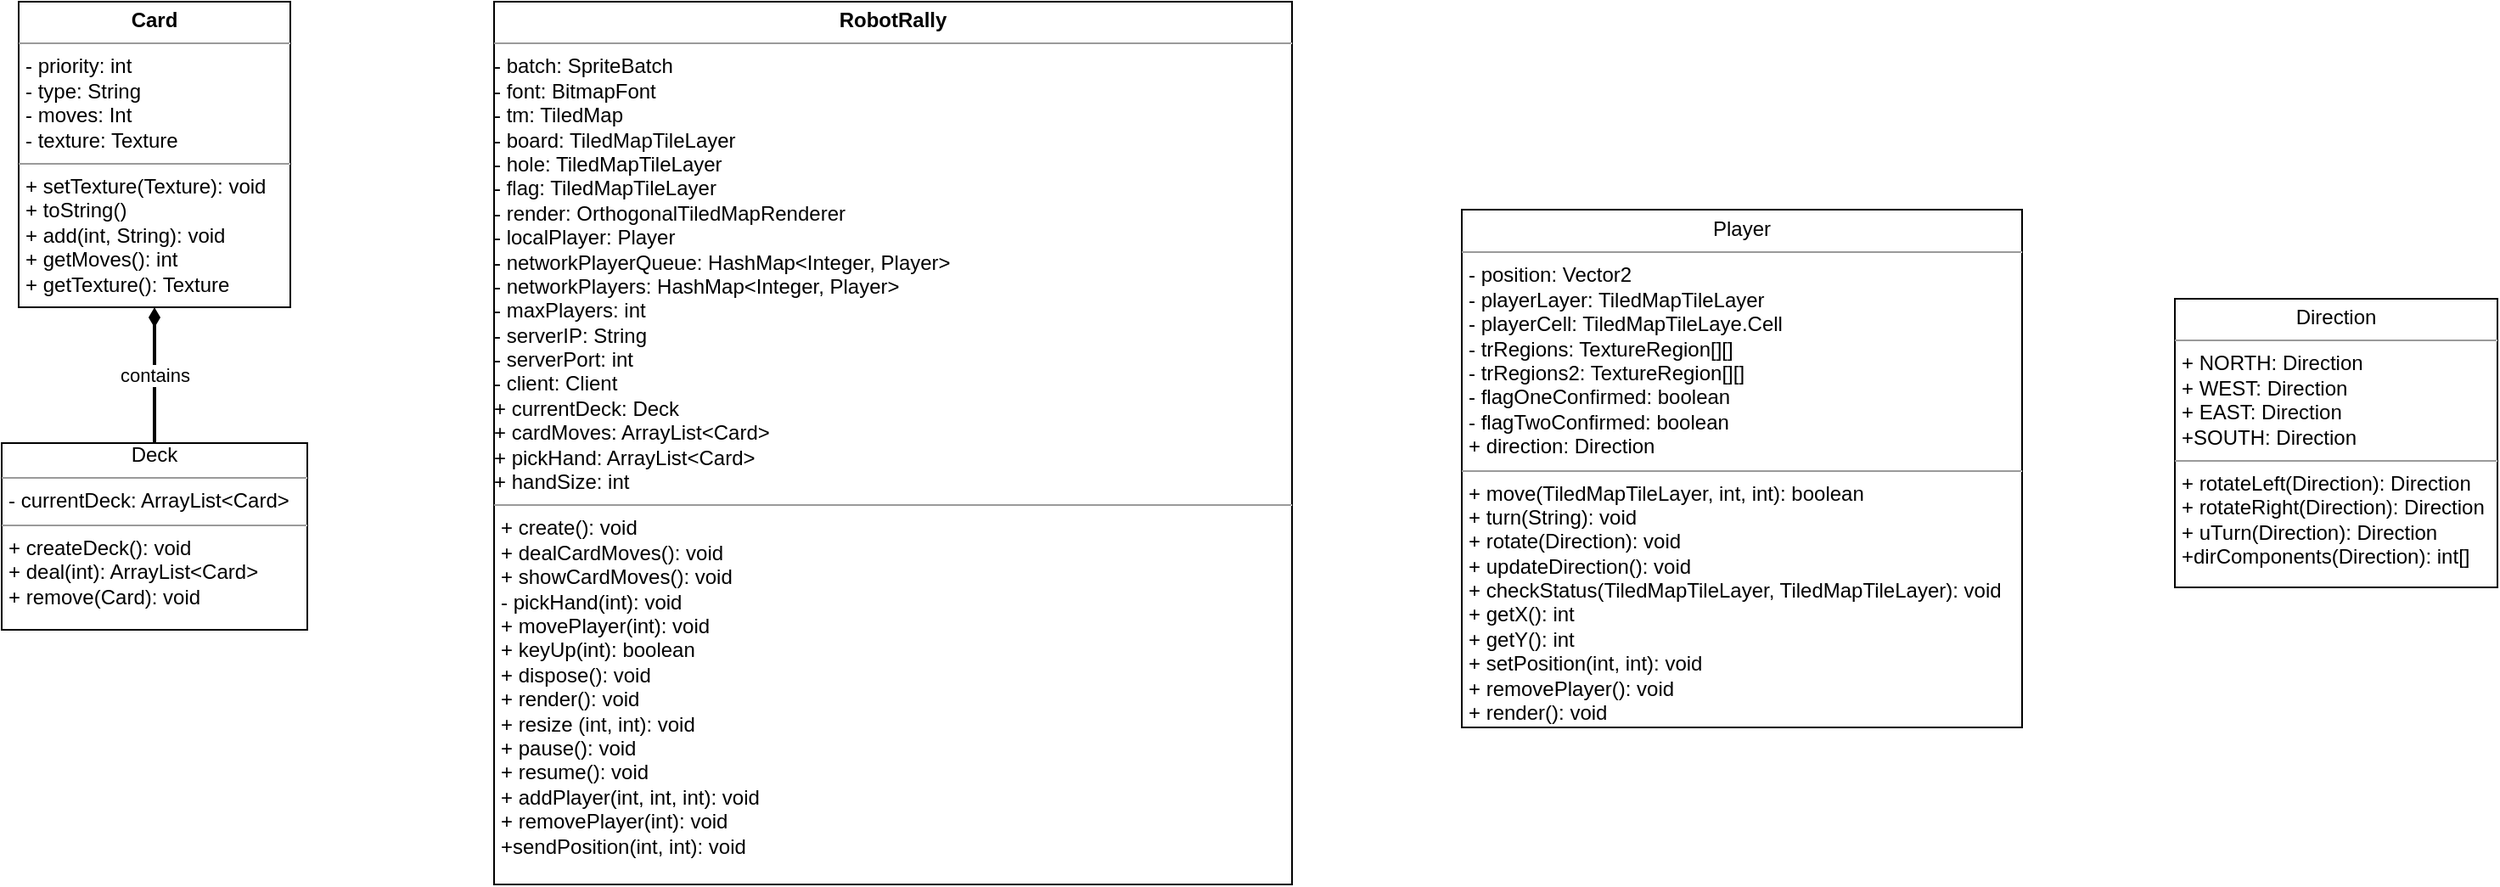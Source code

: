 <mxfile version="14.4.4" type="github">
  <diagram id="C5RBs43oDa-KdzZeNtuy" name="Page-1">
    <mxGraphModel dx="1673" dy="966" grid="1" gridSize="10" guides="1" tooltips="1" connect="1" arrows="1" fold="1" page="1" pageScale="1" pageWidth="827" pageHeight="1169" math="0" shadow="0">
      <root>
        <mxCell id="WIyWlLk6GJQsqaUBKTNV-0" />
        <mxCell id="WIyWlLk6GJQsqaUBKTNV-1" parent="WIyWlLk6GJQsqaUBKTNV-0" />
        <mxCell id="PgA1OvmayW9uiEhV1ccv-33" value="&lt;p style=&quot;margin: 0px ; margin-top: 4px ; text-align: center&quot;&gt;&lt;b&gt;Card&lt;/b&gt;&lt;/p&gt;&lt;hr size=&quot;1&quot;&gt;&lt;p style=&quot;margin: 0px ; margin-left: 4px&quot;&gt;- priority: int&lt;/p&gt;&lt;p style=&quot;margin: 0px ; margin-left: 4px&quot;&gt;- type: String&lt;/p&gt;&lt;p style=&quot;margin: 0px ; margin-left: 4px&quot;&gt;- moves: Int&lt;/p&gt;&lt;p style=&quot;margin: 0px ; margin-left: 4px&quot;&gt;- texture: Texture&lt;br&gt;&lt;/p&gt;&lt;hr size=&quot;1&quot;&gt;&lt;p style=&quot;margin: 0px ; margin-left: 4px&quot;&gt;+ setTexture(Texture): void&lt;/p&gt;&lt;p style=&quot;margin: 0px ; margin-left: 4px&quot;&gt;+ toString()&lt;/p&gt;&lt;p style=&quot;margin: 0px ; margin-left: 4px&quot;&gt;+ add(int, String): void&lt;/p&gt;&lt;p style=&quot;margin: 0px ; margin-left: 4px&quot;&gt;+ getMoves(): int&lt;br&gt;&lt;/p&gt;&lt;p style=&quot;margin: 0px ; margin-left: 4px&quot;&gt;+ getTexture(): Texture&lt;br&gt;&lt;/p&gt;" style="verticalAlign=top;align=left;overflow=fill;fontSize=12;fontFamily=Helvetica;html=1;" vertex="1" parent="WIyWlLk6GJQsqaUBKTNV-1">
          <mxGeometry x="130" y="200" width="160" height="180" as="geometry" />
        </mxCell>
        <mxCell id="PgA1OvmayW9uiEhV1ccv-36" value="contains" style="edgeStyle=orthogonalEdgeStyle;rounded=0;orthogonalLoop=1;jettySize=auto;html=1;entryX=0.5;entryY=1;entryDx=0;entryDy=0;endArrow=diamondThin;endFill=1;shadow=0;verticalAlign=middle;strokeWidth=2;targetPerimeterSpacing=0;startSize=6;" edge="1" parent="WIyWlLk6GJQsqaUBKTNV-1" source="PgA1OvmayW9uiEhV1ccv-34" target="PgA1OvmayW9uiEhV1ccv-33">
          <mxGeometry relative="1" as="geometry" />
        </mxCell>
        <mxCell id="PgA1OvmayW9uiEhV1ccv-34" value="&lt;div align=&quot;center&quot;&gt;Deck&lt;br&gt;&lt;/div&gt;&lt;hr size=&quot;1&quot;&gt;&lt;p style=&quot;margin: 0px ; margin-left: 4px&quot;&gt;- currentDeck: ArrayList&amp;lt;Card&amp;gt;&lt;/p&gt;&lt;hr size=&quot;1&quot;&gt;&lt;p style=&quot;margin: 0px ; margin-left: 4px&quot;&gt;+ createDeck(): void&lt;/p&gt;&lt;p style=&quot;margin: 0px ; margin-left: 4px&quot;&gt;+ deal(int): ArrayList&amp;lt;Card&amp;gt;&lt;/p&gt;&lt;p style=&quot;margin: 0px ; margin-left: 4px&quot;&gt;+ remove(Card): void&lt;br&gt;&lt;/p&gt;" style="verticalAlign=top;align=left;overflow=fill;fontSize=12;fontFamily=Helvetica;html=1;" vertex="1" parent="WIyWlLk6GJQsqaUBKTNV-1">
          <mxGeometry x="120" y="460" width="180" height="110" as="geometry" />
        </mxCell>
        <mxCell id="PgA1OvmayW9uiEhV1ccv-38" value="&lt;p style=&quot;margin: 0px ; margin-top: 4px ; text-align: center&quot;&gt;Direction&lt;/p&gt;&lt;hr size=&quot;1&quot;&gt;&lt;p style=&quot;margin: 0px ; margin-left: 4px&quot;&gt;+ NORTH: Direction&lt;/p&gt;&lt;p style=&quot;margin: 0px ; margin-left: 4px&quot;&gt;+ WEST: Direction&lt;br&gt;&lt;/p&gt;&lt;p style=&quot;margin: 0px ; margin-left: 4px&quot;&gt;+ EAST: Direction&lt;br&gt;&lt;/p&gt;&lt;p style=&quot;margin: 0px ; margin-left: 4px&quot;&gt;+SOUTH: Direction&lt;br&gt;&lt;/p&gt;&lt;hr size=&quot;1&quot;&gt;&lt;p style=&quot;margin: 0px ; margin-left: 4px&quot;&gt;+ rotateLeft(Direction): Direction&lt;/p&gt;&lt;p style=&quot;margin: 0px ; margin-left: 4px&quot;&gt;+ rotateRight(Direction): Direction&lt;/p&gt;&lt;p style=&quot;margin: 0px ; margin-left: 4px&quot;&gt;+ uTurn(Direction): Direction&lt;/p&gt;&lt;p style=&quot;margin: 0px ; margin-left: 4px&quot;&gt;+dirComponents(Direction): int[]&lt;br&gt;&lt;/p&gt;" style="verticalAlign=top;align=left;overflow=fill;fontSize=12;fontFamily=Helvetica;html=1;" vertex="1" parent="WIyWlLk6GJQsqaUBKTNV-1">
          <mxGeometry x="1400" y="375" width="190" height="170" as="geometry" />
        </mxCell>
        <mxCell id="PgA1OvmayW9uiEhV1ccv-39" value="&lt;p style=&quot;margin: 0px ; margin-top: 4px ; text-align: center&quot;&gt;Player&lt;/p&gt;&lt;hr size=&quot;1&quot;&gt;&lt;p style=&quot;margin: 0px ; margin-left: 4px&quot;&gt;- position: Vector2&lt;/p&gt;&lt;p style=&quot;margin: 0px ; margin-left: 4px&quot;&gt;- playerLayer: TiledMapTileLayer&lt;/p&gt;&lt;p style=&quot;margin: 0px ; margin-left: 4px&quot;&gt;- playerCell: TiledMapTileLaye.Cell&lt;/p&gt;&lt;p style=&quot;margin: 0px ; margin-left: 4px&quot;&gt;- trRegions: TextureRegion[][]&lt;/p&gt;&lt;p style=&quot;margin: 0px ; margin-left: 4px&quot;&gt;- trRegions2: TextureRegion[][]&lt;/p&gt;&lt;p style=&quot;margin: 0px ; margin-left: 4px&quot;&gt;- flagOneConfirmed: boolean&lt;/p&gt;&lt;p style=&quot;margin: 0px ; margin-left: 4px&quot;&gt;- flagTwoConfirmed: boolean&lt;/p&gt;&lt;p style=&quot;margin: 0px ; margin-left: 4px&quot;&gt;+ direction: Direction&lt;br&gt;&lt;/p&gt;&lt;hr size=&quot;1&quot;&gt;&lt;p style=&quot;margin: 0px ; margin-left: 4px&quot;&gt;+ move(TiledMapTileLayer, int, int): boolean&lt;/p&gt;&lt;p style=&quot;margin: 0px ; margin-left: 4px&quot;&gt;+ turn(String): void&lt;/p&gt;&lt;p style=&quot;margin: 0px ; margin-left: 4px&quot;&gt;+ rotate(Direction): void&lt;/p&gt;&lt;p style=&quot;margin: 0px ; margin-left: 4px&quot;&gt;+ updateDirection(): void&lt;/p&gt;&lt;p style=&quot;margin: 0px ; margin-left: 4px&quot;&gt;+ checkStatus(TiledMapTileLayer, TiledMapTileLayer): void&lt;/p&gt;&lt;p style=&quot;margin: 0px ; margin-left: 4px&quot;&gt;+ getX(): int&lt;/p&gt;&lt;p style=&quot;margin: 0px ; margin-left: 4px&quot;&gt;+ getY(): int&lt;/p&gt;&lt;p style=&quot;margin: 0px ; margin-left: 4px&quot;&gt;+ setPosition(int, int): void&lt;/p&gt;&lt;p style=&quot;margin: 0px ; margin-left: 4px&quot;&gt;+ removePlayer(): void&lt;/p&gt;&lt;p style=&quot;margin: 0px ; margin-left: 4px&quot;&gt;+ render(): void&lt;br&gt;&lt;/p&gt;" style="verticalAlign=top;align=left;overflow=fill;fontSize=12;fontFamily=Helvetica;html=1;" vertex="1" parent="WIyWlLk6GJQsqaUBKTNV-1">
          <mxGeometry x="980" y="322.5" width="330" height="305" as="geometry" />
        </mxCell>
        <mxCell id="PgA1OvmayW9uiEhV1ccv-40" value="&lt;p style=&quot;margin: 0px ; margin-top: 4px ; text-align: center&quot;&gt;&lt;b&gt;RobotRally&lt;/b&gt;&lt;/p&gt;&lt;hr size=&quot;1&quot;&gt;&lt;div&gt;- batch: SpriteBatch&lt;/div&gt;&lt;div&gt;- font: BitmapFont&lt;/div&gt;&lt;div&gt;- tm: TiledMap&lt;/div&gt;&lt;div&gt;- board: TiledMapTileLayer&lt;/div&gt;&lt;div&gt;- hole: TiledMapTileLayer&lt;/div&gt;&lt;div&gt;- flag: TiledMapTileLayer&lt;/div&gt;&lt;div&gt;- render: OrthogonalTiledMapRenderer&lt;/div&gt;&lt;div&gt;- localPlayer: Player&lt;/div&gt;&lt;div&gt;- networkPlayerQueue: HashMap&amp;lt;Integer, Player&amp;gt;&lt;/div&gt;&lt;div&gt;- networkPlayers: HashMap&amp;lt;Integer, Player&amp;gt;&lt;/div&gt;&lt;div&gt;- maxPlayers: int&lt;/div&gt;&lt;div&gt;- serverIP: String&lt;/div&gt;&lt;div&gt;- serverPort: int&lt;/div&gt;&lt;div&gt;- client: Client&lt;/div&gt;&lt;div&gt;+ currentDeck: Deck&lt;/div&gt;&lt;div&gt;+ cardMoves: ArrayList&amp;lt;Card&amp;gt;&lt;/div&gt;&lt;div&gt;+ pickHand: ArrayList&amp;lt;Card&amp;gt;&lt;/div&gt;&lt;div&gt;+ handSize: int&lt;/div&gt;&lt;hr size=&quot;1&quot;&gt;&lt;p style=&quot;margin: 0px ; margin-left: 4px&quot;&gt;+ create(): void&lt;/p&gt;&lt;p style=&quot;margin: 0px ; margin-left: 4px&quot;&gt;+ dealCardMoves(): void&lt;/p&gt;&lt;p style=&quot;margin: 0px ; margin-left: 4px&quot;&gt;+ showCardMoves(): void&lt;/p&gt;&lt;p style=&quot;margin: 0px ; margin-left: 4px&quot;&gt;- pickHand(int): void&lt;/p&gt;&lt;p style=&quot;margin: 0px ; margin-left: 4px&quot;&gt;+ movePlayer(int): void&lt;/p&gt;&lt;p style=&quot;margin: 0px ; margin-left: 4px&quot;&gt;+ keyUp(int): boolean&lt;/p&gt;&lt;p style=&quot;margin: 0px ; margin-left: 4px&quot;&gt;+ dispose(): void&lt;/p&gt;&lt;p style=&quot;margin: 0px ; margin-left: 4px&quot;&gt;+ render(): void&lt;/p&gt;&lt;p style=&quot;margin: 0px ; margin-left: 4px&quot;&gt;+ resize (int, int): void&lt;/p&gt;&lt;p style=&quot;margin: 0px ; margin-left: 4px&quot;&gt;+ pause(): void&lt;/p&gt;&lt;p style=&quot;margin: 0px ; margin-left: 4px&quot;&gt;+ resume(): void&lt;/p&gt;&lt;p style=&quot;margin: 0px ; margin-left: 4px&quot;&gt;+ addPlayer(int, int, int): void&lt;/p&gt;&lt;p style=&quot;margin: 0px ; margin-left: 4px&quot;&gt;+ removePlayer(int): void&lt;/p&gt;&lt;p style=&quot;margin: 0px ; margin-left: 4px&quot;&gt;+sendPosition(int, int): void&lt;br&gt;&lt;/p&gt;" style="verticalAlign=top;align=left;overflow=fill;fontSize=12;fontFamily=Helvetica;html=1;" vertex="1" parent="WIyWlLk6GJQsqaUBKTNV-1">
          <mxGeometry x="410" y="200" width="470" height="520" as="geometry" />
        </mxCell>
      </root>
    </mxGraphModel>
  </diagram>
</mxfile>
